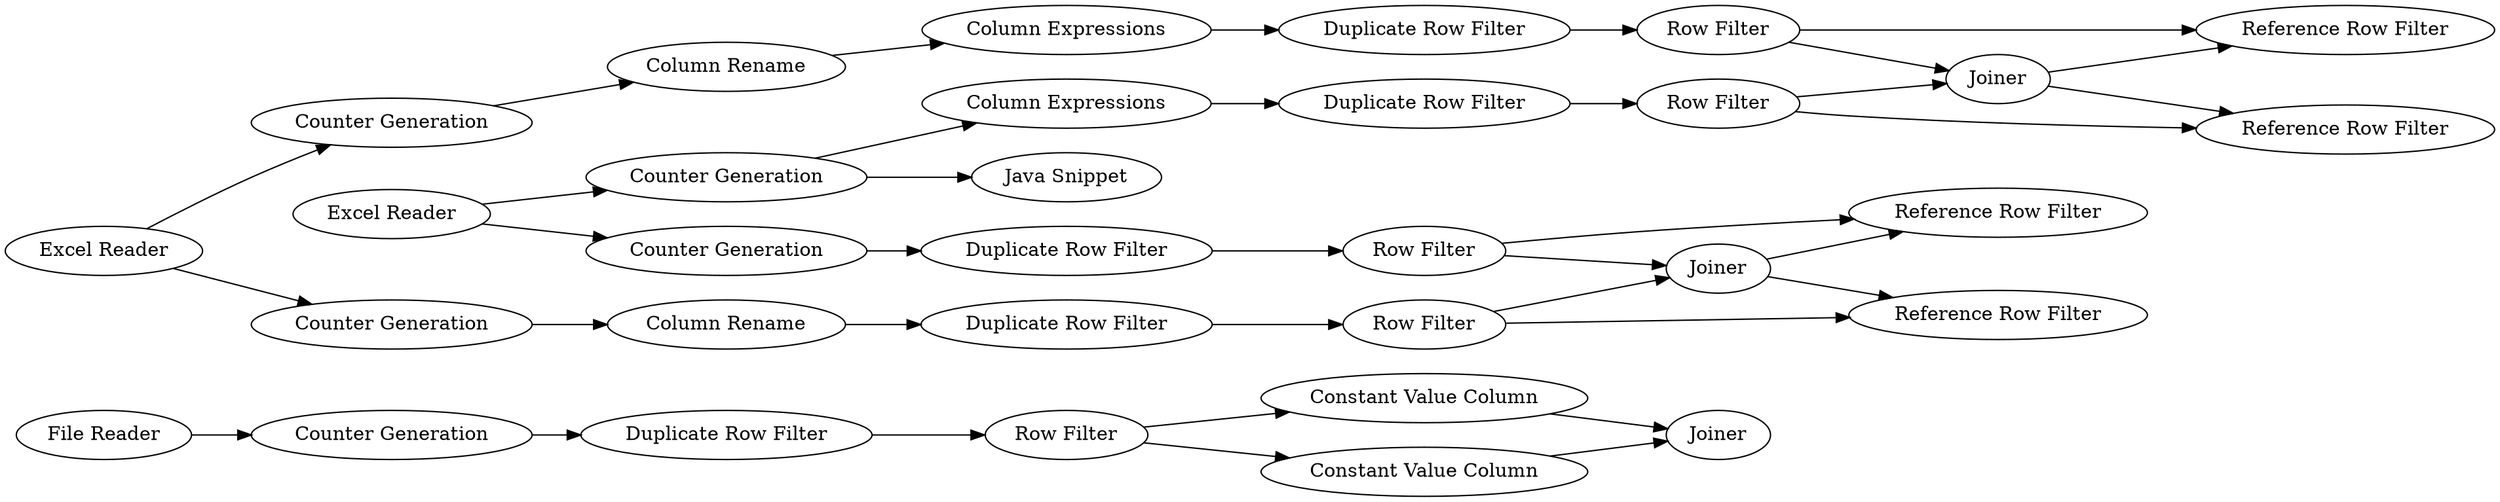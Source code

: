digraph {
	"-3406967784395003237_6" [label="Duplicate Row Filter"]
	"-3406967784395003237_13" [label="Row Filter"]
	"-3406967784395003237_12" [label="Counter Generation"]
	"-3406967784395003237_10" [label="Excel Reader"]
	"-3406967784395003237_16" [label="Row Filter"]
	"-3406967784395003237_23" [label="Row Filter"]
	"-3406967784395003237_8" [label="Row Filter"]
	"-3406967784395003237_24" [label="Duplicate Row Filter"]
	"-3406967784395003237_5" [label="Constant Value Column"]
	"-3406967784395003237_7" [label="Counter Generation"]
	"-3406967784395003237_32" [label="Column Expressions"]
	"-3406967784395003237_29" [label="Reference Row Filter"]
	"-3406967784395003237_33" [label="Java Snippet"]
	"-3406967784395003237_26" [label="Row Filter"]
	"-3406967784395003237_15" [label="Counter Generation"]
	"-3406967784395003237_3" [label=Joiner]
	"-3406967784395003237_14" [label="Duplicate Row Filter"]
	"-3406967784395003237_28" [label=Joiner]
	"-3406967784395003237_30" [label="Reference Row Filter"]
	"-3406967784395003237_20" [label="Reference Row Filter"]
	"-3406967784395003237_27" [label="Column Rename"]
	"-3406967784395003237_22" [label="Counter Generation"]
	"-3406967784395003237_4" [label="Constant Value Column"]
	"-3406967784395003237_21" [label="Duplicate Row Filter"]
	"-3406967784395003237_18" [label=Joiner]
	"-3406967784395003237_31" [label="Column Expressions"]
	"-3406967784395003237_2" [label="File Reader"]
	"-3406967784395003237_25" [label="Counter Generation"]
	"-3406967784395003237_9" [label="Excel Reader"]
	"-3406967784395003237_19" [label="Reference Row Filter"]
	"-3406967784395003237_11" [label="Duplicate Row Filter"]
	"-3406967784395003237_17" [label="Column Rename"]
	"-3406967784395003237_31" -> "-3406967784395003237_21"
	"-3406967784395003237_13" -> "-3406967784395003237_18"
	"-3406967784395003237_25" -> "-3406967784395003237_27"
	"-3406967784395003237_8" -> "-3406967784395003237_4"
	"-3406967784395003237_18" -> "-3406967784395003237_20"
	"-3406967784395003237_16" -> "-3406967784395003237_20"
	"-3406967784395003237_11" -> "-3406967784395003237_13"
	"-3406967784395003237_28" -> "-3406967784395003237_30"
	"-3406967784395003237_7" -> "-3406967784395003237_6"
	"-3406967784395003237_26" -> "-3406967784395003237_30"
	"-3406967784395003237_17" -> "-3406967784395003237_14"
	"-3406967784395003237_2" -> "-3406967784395003237_7"
	"-3406967784395003237_5" -> "-3406967784395003237_3"
	"-3406967784395003237_22" -> "-3406967784395003237_33"
	"-3406967784395003237_9" -> "-3406967784395003237_22"
	"-3406967784395003237_6" -> "-3406967784395003237_8"
	"-3406967784395003237_4" -> "-3406967784395003237_3"
	"-3406967784395003237_10" -> "-3406967784395003237_15"
	"-3406967784395003237_26" -> "-3406967784395003237_28"
	"-3406967784395003237_28" -> "-3406967784395003237_29"
	"-3406967784395003237_27" -> "-3406967784395003237_32"
	"-3406967784395003237_8" -> "-3406967784395003237_5"
	"-3406967784395003237_21" -> "-3406967784395003237_23"
	"-3406967784395003237_18" -> "-3406967784395003237_19"
	"-3406967784395003237_13" -> "-3406967784395003237_19"
	"-3406967784395003237_23" -> "-3406967784395003237_28"
	"-3406967784395003237_9" -> "-3406967784395003237_12"
	"-3406967784395003237_23" -> "-3406967784395003237_29"
	"-3406967784395003237_22" -> "-3406967784395003237_31"
	"-3406967784395003237_15" -> "-3406967784395003237_17"
	"-3406967784395003237_12" -> "-3406967784395003237_11"
	"-3406967784395003237_14" -> "-3406967784395003237_16"
	"-3406967784395003237_32" -> "-3406967784395003237_24"
	"-3406967784395003237_10" -> "-3406967784395003237_25"
	"-3406967784395003237_16" -> "-3406967784395003237_18"
	"-3406967784395003237_24" -> "-3406967784395003237_26"
	rankdir=LR
}
